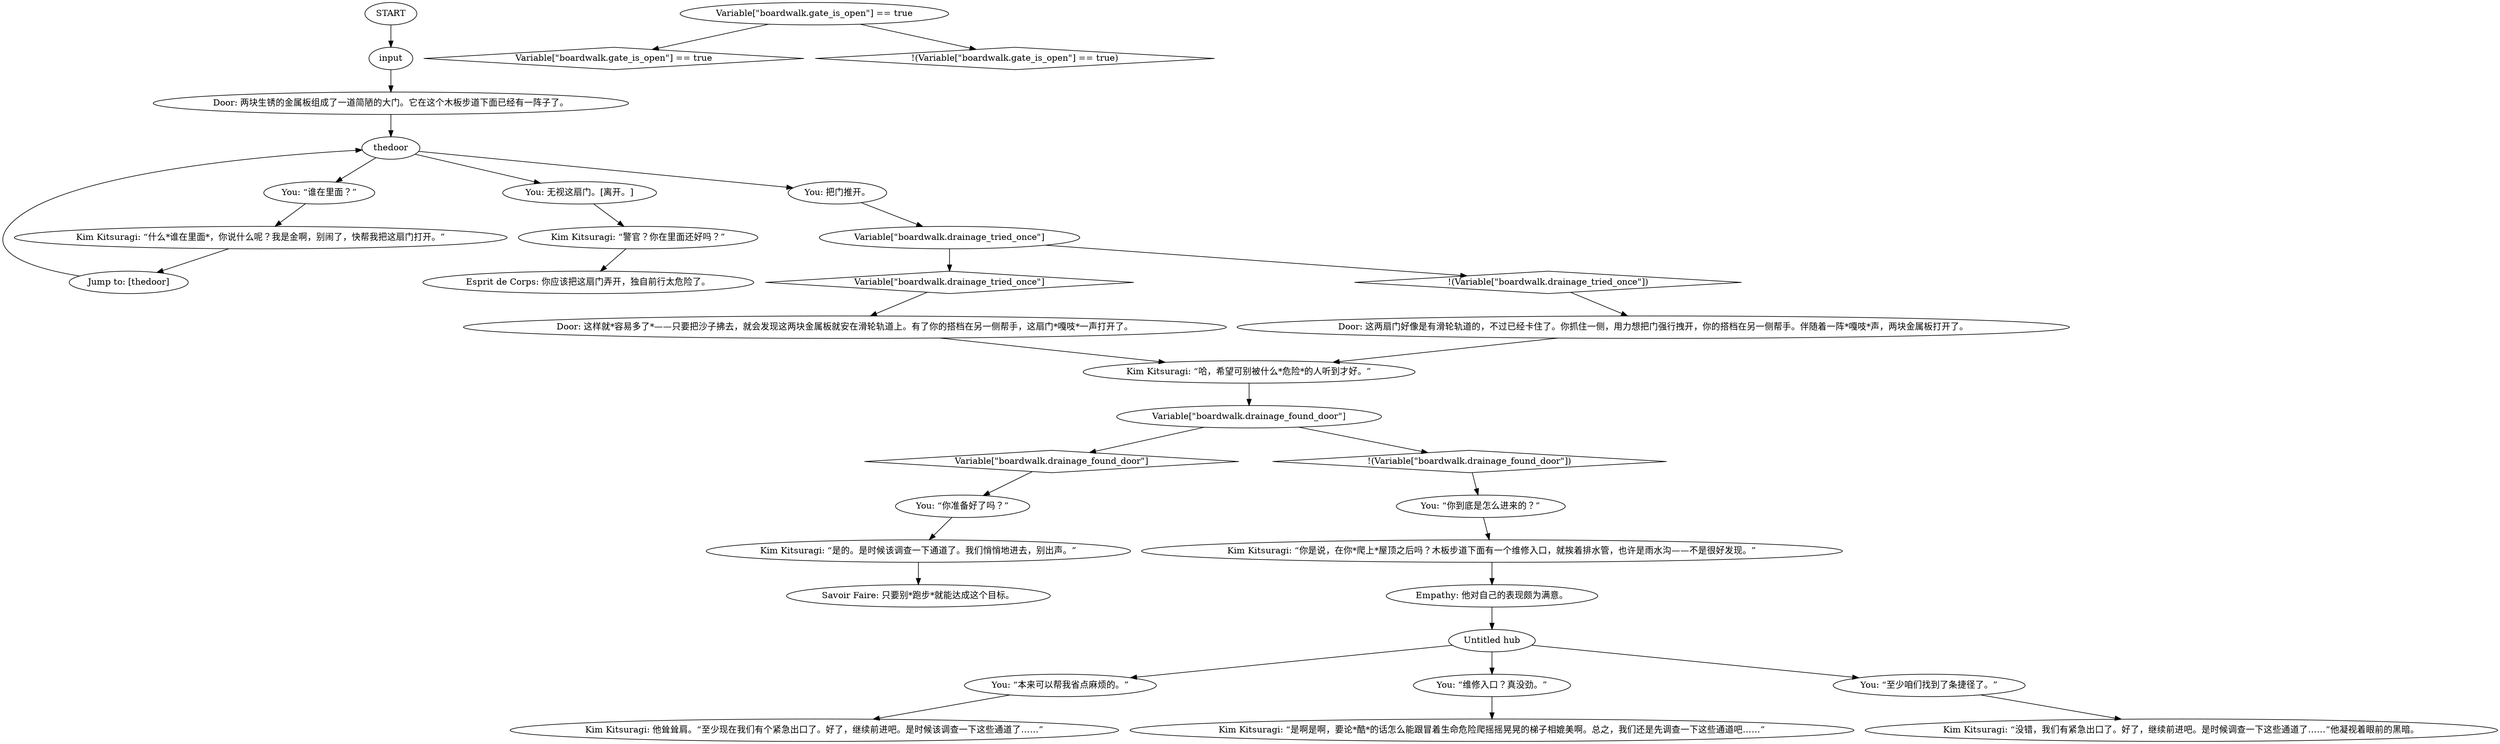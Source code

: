 # LAIR / EXIT DOOR
# Door interactable, open the door, let Kim in. Kim possibly hidden behind fog of war.
# ==================================================
digraph G {
	  0 [label="START"];
	  1 [label="input"];
	  2 [label="You: “你准备好了吗？”"];
	  3 [label="Kim Kitsuragi: “警官？你在里面还好吗？”"];
	  4 [label="Kim Kitsuragi: “什么*谁在里面*，你说什么呢？我是金啊，别闹了，快帮我把这扇门打开。”"];
	  5 [label="Savoir Faire: 只要别*跑步*就能达成这个目标。"];
	  6 [label="Kim Kitsuragi: “你是说，在你*爬上*屋顶之后吗？木板步道下面有一个维修入口，就挨着排水管，也许是雨水沟——不是很好发现。”"];
	  7 [label="Variable[\"boardwalk.drainage_found_door\"]"];
	  8 [label="Variable[\"boardwalk.drainage_found_door\"]", shape=diamond];
	  9 [label="!(Variable[\"boardwalk.drainage_found_door\"])", shape=diamond];
	  10 [label="You: “本来可以帮我省点麻烦的。”"];
	  11 [label="Kim Kitsuragi: “没错，我们有紧急出口了。好了，继续前进吧。是时候调查一下这些通道了……”他凝视着眼前的黑暗。"];
	  12 [label="Door: 这样就*容易多了*——只要把沙子拂去，就会发现这两块金属板就安在滑轮轨道上。有了你的搭档在另一侧帮手，这扇门*嘎吱*一声打开了。"];
	  13 [label="You: “谁在里面？”"];
	  14 [label="You: 无视这扇门。[离开。]"];
	  15 [label="Kim Kitsuragi: “是的。是时候该调查一下通道了。我们悄悄地进去，别出声。”"];
	  16 [label="You: 把门推开。"];
	  17 [label="thedoor"];
	  19 [label="Variable[\"boardwalk.drainage_tried_once\"]"];
	  20 [label="Variable[\"boardwalk.drainage_tried_once\"]", shape=diamond];
	  21 [label="!(Variable[\"boardwalk.drainage_tried_once\"])", shape=diamond];
	  22 [label="Kim Kitsuragi: “是啊是啊，要论*酷*的话怎么能跟冒着生命危险爬摇摇晃晃的梯子相媲美啊。总之，我们还是先调查一下这些通道吧……”"];
	  23 [label="You: “维修入口？真没劲。”"];
	  24 [label="Kim Kitsuragi: “哈，希望可别被什么*危险*的人听到才好。”"];
	  25 [label="Variable[\"boardwalk.gate_is_open\"] == true"];
	  26 [label="Variable[\"boardwalk.gate_is_open\"] == true", shape=diamond];
	  27 [label="!(Variable[\"boardwalk.gate_is_open\"] == true)", shape=diamond];
	  28 [label="Jump to: [thedoor]"];
	  29 [label="Door: 两块生锈的金属板组成了一道简陋的大门。它在这个木板步道下面已经有一阵子了。"];
	  30 [label="Door: 这两扇门好像是有滑轮轨道的，不过已经卡住了。你抓住一侧，用力想把门强行拽开，你的搭档在另一侧帮手。伴随着一阵*嘎吱*声，两块金属板打开了。"];
	  31 [label="Esprit de Corps: 你应该把这扇门弄开，独自前行太危险了。"];
	  32 [label="Empathy: 他对自己的表现颇为满意。"];
	  33 [label="Untitled hub"];
	  34 [label="You: “至少咱们找到了条捷径了。”"];
	  35 [label="Kim Kitsuragi: 他耸耸肩。“至少现在我们有个紧急出口了。好了，继续前进吧。是时候该调查一下这些通道了……”"];
	  36 [label="You: “你到底是怎么进来的？”"];
	  0 -> 1
	  1 -> 29
	  2 -> 15
	  3 -> 31
	  4 -> 28
	  6 -> 32
	  7 -> 8
	  7 -> 9
	  8 -> 2
	  9 -> 36
	  10 -> 35
	  12 -> 24
	  13 -> 4
	  14 -> 3
	  15 -> 5
	  16 -> 19
	  17 -> 16
	  17 -> 13
	  17 -> 14
	  19 -> 20
	  19 -> 21
	  20 -> 12
	  21 -> 30
	  23 -> 22
	  24 -> 7
	  25 -> 26
	  25 -> 27
	  28 -> 17
	  29 -> 17
	  30 -> 24
	  32 -> 33
	  33 -> 10
	  33 -> 34
	  33 -> 23
	  34 -> 11
	  36 -> 6
}

